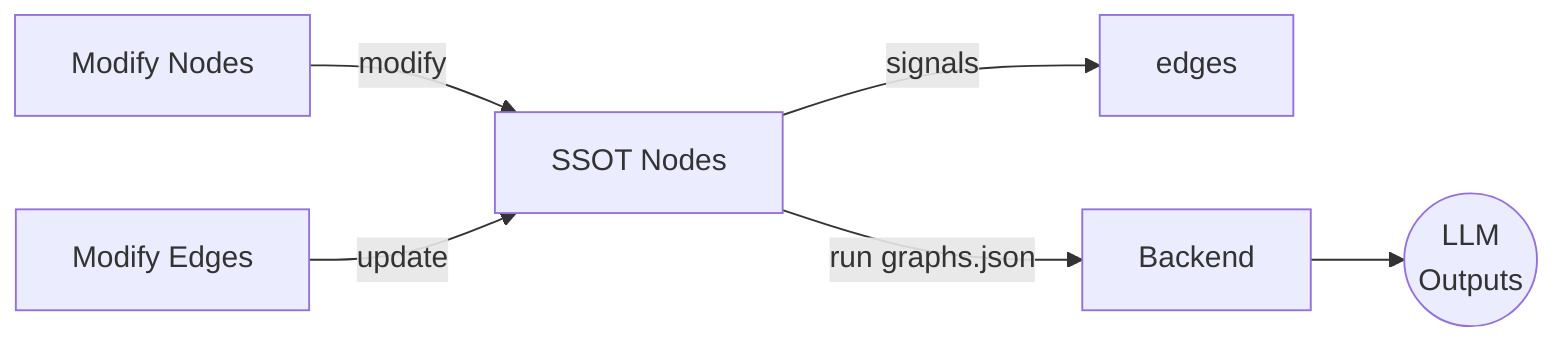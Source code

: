%% Code for flowchart below
graph LR
    ssot[SSOT Nodes]

    A[Modify Nodes]
    B[Modify Edges]
    
    A --modify--> ssot
    B --update--> ssot
    ssot --signals--> edges

    backend[Backend]

    ssot --"run graphs.json"--> backend

    outputs((LLM\nOutputs))
    backend --> outputs